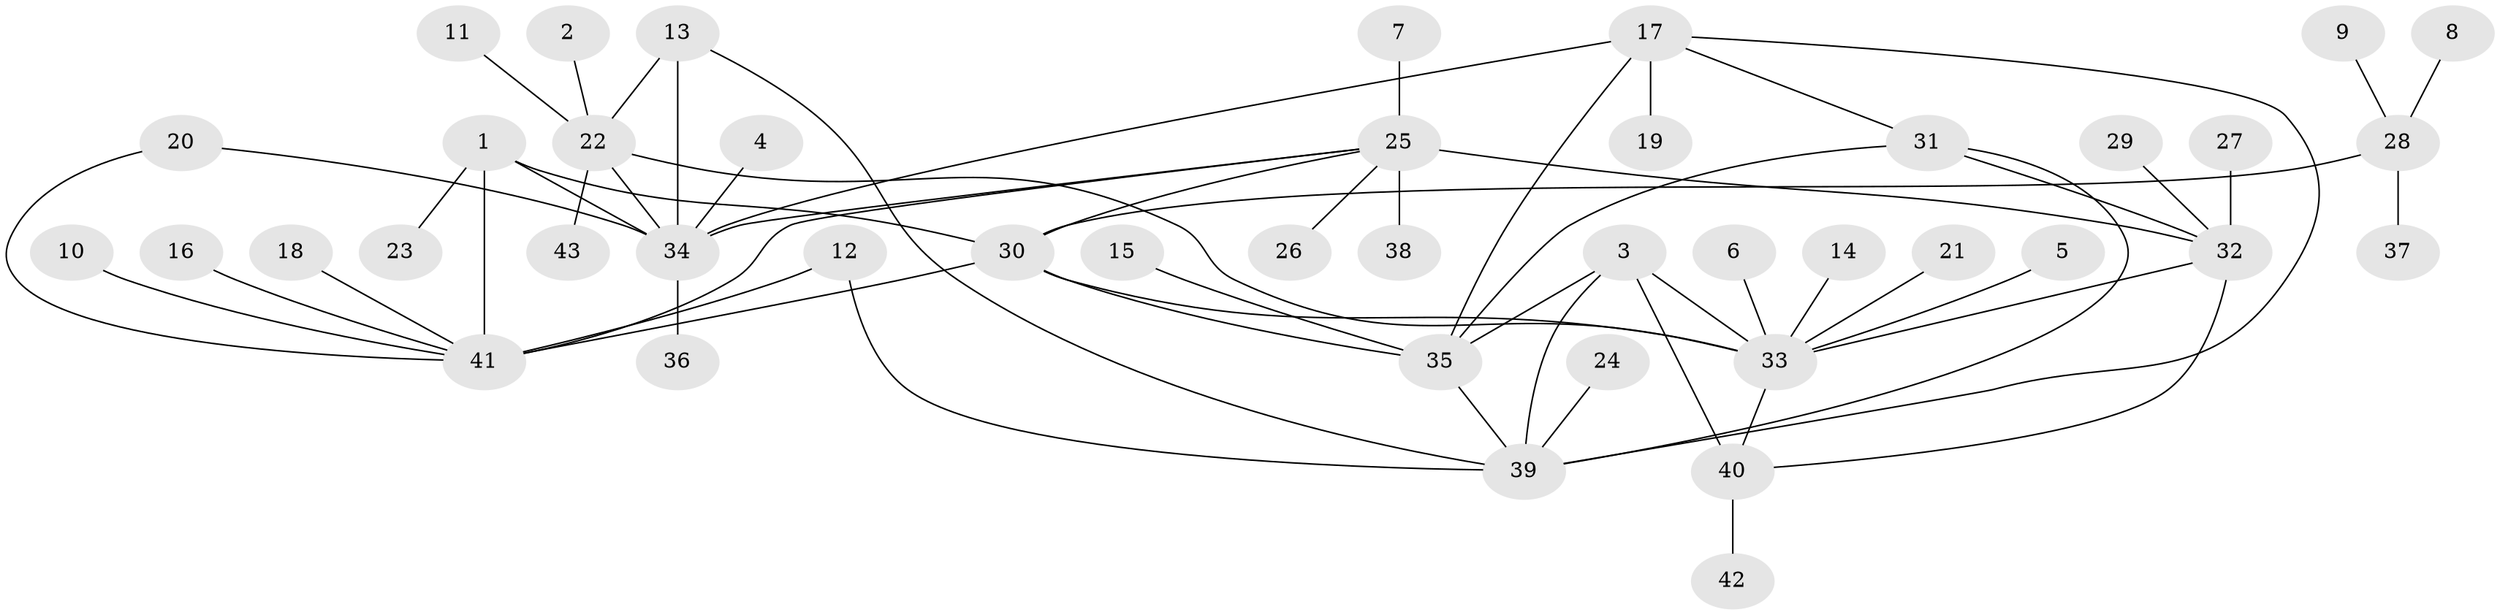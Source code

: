 // original degree distribution, {6: 0.046511627906976744, 7: 0.023255813953488372, 4: 0.03488372093023256, 9: 0.03488372093023256, 8: 0.03488372093023256, 11: 0.023255813953488372, 5: 0.023255813953488372, 3: 0.05813953488372093, 1: 0.5581395348837209, 2: 0.16279069767441862}
// Generated by graph-tools (version 1.1) at 2025/26/03/09/25 03:26:48]
// undirected, 43 vertices, 60 edges
graph export_dot {
graph [start="1"]
  node [color=gray90,style=filled];
  1;
  2;
  3;
  4;
  5;
  6;
  7;
  8;
  9;
  10;
  11;
  12;
  13;
  14;
  15;
  16;
  17;
  18;
  19;
  20;
  21;
  22;
  23;
  24;
  25;
  26;
  27;
  28;
  29;
  30;
  31;
  32;
  33;
  34;
  35;
  36;
  37;
  38;
  39;
  40;
  41;
  42;
  43;
  1 -- 23 [weight=1.0];
  1 -- 30 [weight=2.0];
  1 -- 34 [weight=1.0];
  1 -- 41 [weight=2.0];
  2 -- 22 [weight=1.0];
  3 -- 33 [weight=2.0];
  3 -- 35 [weight=1.0];
  3 -- 39 [weight=1.0];
  3 -- 40 [weight=2.0];
  4 -- 34 [weight=1.0];
  5 -- 33 [weight=1.0];
  6 -- 33 [weight=1.0];
  7 -- 25 [weight=1.0];
  8 -- 28 [weight=1.0];
  9 -- 28 [weight=1.0];
  10 -- 41 [weight=1.0];
  11 -- 22 [weight=1.0];
  12 -- 39 [weight=1.0];
  12 -- 41 [weight=1.0];
  13 -- 22 [weight=2.0];
  13 -- 34 [weight=2.0];
  13 -- 39 [weight=1.0];
  14 -- 33 [weight=1.0];
  15 -- 35 [weight=1.0];
  16 -- 41 [weight=1.0];
  17 -- 19 [weight=1.0];
  17 -- 31 [weight=1.0];
  17 -- 34 [weight=1.0];
  17 -- 35 [weight=1.0];
  17 -- 39 [weight=1.0];
  18 -- 41 [weight=1.0];
  20 -- 34 [weight=1.0];
  20 -- 41 [weight=1.0];
  21 -- 33 [weight=1.0];
  22 -- 33 [weight=1.0];
  22 -- 34 [weight=1.0];
  22 -- 43 [weight=1.0];
  24 -- 39 [weight=1.0];
  25 -- 26 [weight=1.0];
  25 -- 30 [weight=1.0];
  25 -- 32 [weight=4.0];
  25 -- 34 [weight=1.0];
  25 -- 38 [weight=1.0];
  25 -- 41 [weight=1.0];
  27 -- 32 [weight=1.0];
  28 -- 30 [weight=1.0];
  28 -- 37 [weight=1.0];
  29 -- 32 [weight=1.0];
  30 -- 33 [weight=1.0];
  30 -- 35 [weight=1.0];
  30 -- 41 [weight=1.0];
  31 -- 32 [weight=1.0];
  31 -- 35 [weight=1.0];
  31 -- 39 [weight=1.0];
  32 -- 33 [weight=1.0];
  32 -- 40 [weight=1.0];
  33 -- 40 [weight=1.0];
  34 -- 36 [weight=1.0];
  35 -- 39 [weight=1.0];
  40 -- 42 [weight=1.0];
}
